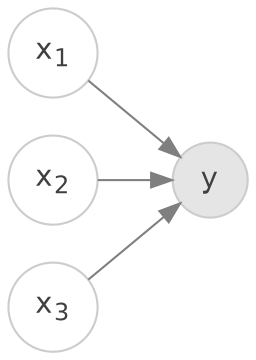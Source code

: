 digraph DAG {

graph [rankdir = LR bgcolor=transparent]

node [shape = circle, fontcolor=gray25 color=gray80]

node [fontname="Helvetica"]
x1 [label=<x<sub>1</sub>>]; x2 [label=<x<sub>2</sub>>]; x3 [label=<x<sub>3</sub>>]; 

node [fillcolor=gray90 style=filled]
y;

edge [color=gray50 style=filled]
x1 -> y; x2 -> y; x3 -> y;
}